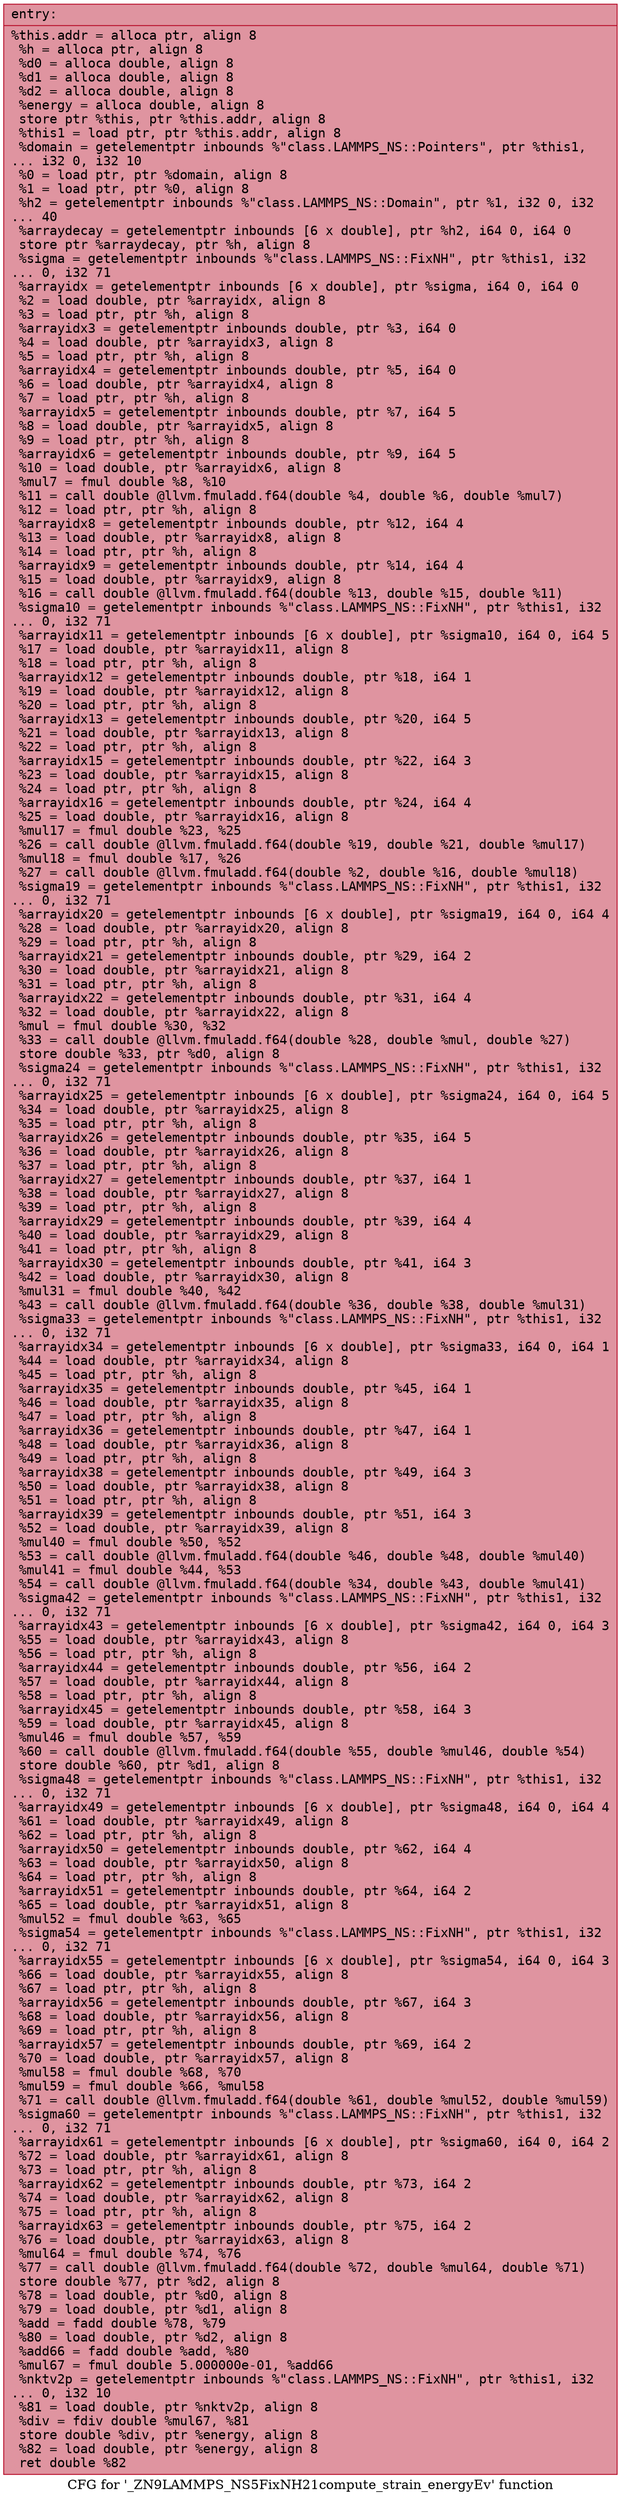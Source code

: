 digraph "CFG for '_ZN9LAMMPS_NS5FixNH21compute_strain_energyEv' function" {
	label="CFG for '_ZN9LAMMPS_NS5FixNH21compute_strain_energyEv' function";

	Node0x55b2c7dbc1b0 [shape=record,color="#b70d28ff", style=filled, fillcolor="#b70d2870" fontname="Courier",label="{entry:\l|  %this.addr = alloca ptr, align 8\l  %h = alloca ptr, align 8\l  %d0 = alloca double, align 8\l  %d1 = alloca double, align 8\l  %d2 = alloca double, align 8\l  %energy = alloca double, align 8\l  store ptr %this, ptr %this.addr, align 8\l  %this1 = load ptr, ptr %this.addr, align 8\l  %domain = getelementptr inbounds %\"class.LAMMPS_NS::Pointers\", ptr %this1,\l... i32 0, i32 10\l  %0 = load ptr, ptr %domain, align 8\l  %1 = load ptr, ptr %0, align 8\l  %h2 = getelementptr inbounds %\"class.LAMMPS_NS::Domain\", ptr %1, i32 0, i32\l... 40\l  %arraydecay = getelementptr inbounds [6 x double], ptr %h2, i64 0, i64 0\l  store ptr %arraydecay, ptr %h, align 8\l  %sigma = getelementptr inbounds %\"class.LAMMPS_NS::FixNH\", ptr %this1, i32\l... 0, i32 71\l  %arrayidx = getelementptr inbounds [6 x double], ptr %sigma, i64 0, i64 0\l  %2 = load double, ptr %arrayidx, align 8\l  %3 = load ptr, ptr %h, align 8\l  %arrayidx3 = getelementptr inbounds double, ptr %3, i64 0\l  %4 = load double, ptr %arrayidx3, align 8\l  %5 = load ptr, ptr %h, align 8\l  %arrayidx4 = getelementptr inbounds double, ptr %5, i64 0\l  %6 = load double, ptr %arrayidx4, align 8\l  %7 = load ptr, ptr %h, align 8\l  %arrayidx5 = getelementptr inbounds double, ptr %7, i64 5\l  %8 = load double, ptr %arrayidx5, align 8\l  %9 = load ptr, ptr %h, align 8\l  %arrayidx6 = getelementptr inbounds double, ptr %9, i64 5\l  %10 = load double, ptr %arrayidx6, align 8\l  %mul7 = fmul double %8, %10\l  %11 = call double @llvm.fmuladd.f64(double %4, double %6, double %mul7)\l  %12 = load ptr, ptr %h, align 8\l  %arrayidx8 = getelementptr inbounds double, ptr %12, i64 4\l  %13 = load double, ptr %arrayidx8, align 8\l  %14 = load ptr, ptr %h, align 8\l  %arrayidx9 = getelementptr inbounds double, ptr %14, i64 4\l  %15 = load double, ptr %arrayidx9, align 8\l  %16 = call double @llvm.fmuladd.f64(double %13, double %15, double %11)\l  %sigma10 = getelementptr inbounds %\"class.LAMMPS_NS::FixNH\", ptr %this1, i32\l... 0, i32 71\l  %arrayidx11 = getelementptr inbounds [6 x double], ptr %sigma10, i64 0, i64 5\l  %17 = load double, ptr %arrayidx11, align 8\l  %18 = load ptr, ptr %h, align 8\l  %arrayidx12 = getelementptr inbounds double, ptr %18, i64 1\l  %19 = load double, ptr %arrayidx12, align 8\l  %20 = load ptr, ptr %h, align 8\l  %arrayidx13 = getelementptr inbounds double, ptr %20, i64 5\l  %21 = load double, ptr %arrayidx13, align 8\l  %22 = load ptr, ptr %h, align 8\l  %arrayidx15 = getelementptr inbounds double, ptr %22, i64 3\l  %23 = load double, ptr %arrayidx15, align 8\l  %24 = load ptr, ptr %h, align 8\l  %arrayidx16 = getelementptr inbounds double, ptr %24, i64 4\l  %25 = load double, ptr %arrayidx16, align 8\l  %mul17 = fmul double %23, %25\l  %26 = call double @llvm.fmuladd.f64(double %19, double %21, double %mul17)\l  %mul18 = fmul double %17, %26\l  %27 = call double @llvm.fmuladd.f64(double %2, double %16, double %mul18)\l  %sigma19 = getelementptr inbounds %\"class.LAMMPS_NS::FixNH\", ptr %this1, i32\l... 0, i32 71\l  %arrayidx20 = getelementptr inbounds [6 x double], ptr %sigma19, i64 0, i64 4\l  %28 = load double, ptr %arrayidx20, align 8\l  %29 = load ptr, ptr %h, align 8\l  %arrayidx21 = getelementptr inbounds double, ptr %29, i64 2\l  %30 = load double, ptr %arrayidx21, align 8\l  %31 = load ptr, ptr %h, align 8\l  %arrayidx22 = getelementptr inbounds double, ptr %31, i64 4\l  %32 = load double, ptr %arrayidx22, align 8\l  %mul = fmul double %30, %32\l  %33 = call double @llvm.fmuladd.f64(double %28, double %mul, double %27)\l  store double %33, ptr %d0, align 8\l  %sigma24 = getelementptr inbounds %\"class.LAMMPS_NS::FixNH\", ptr %this1, i32\l... 0, i32 71\l  %arrayidx25 = getelementptr inbounds [6 x double], ptr %sigma24, i64 0, i64 5\l  %34 = load double, ptr %arrayidx25, align 8\l  %35 = load ptr, ptr %h, align 8\l  %arrayidx26 = getelementptr inbounds double, ptr %35, i64 5\l  %36 = load double, ptr %arrayidx26, align 8\l  %37 = load ptr, ptr %h, align 8\l  %arrayidx27 = getelementptr inbounds double, ptr %37, i64 1\l  %38 = load double, ptr %arrayidx27, align 8\l  %39 = load ptr, ptr %h, align 8\l  %arrayidx29 = getelementptr inbounds double, ptr %39, i64 4\l  %40 = load double, ptr %arrayidx29, align 8\l  %41 = load ptr, ptr %h, align 8\l  %arrayidx30 = getelementptr inbounds double, ptr %41, i64 3\l  %42 = load double, ptr %arrayidx30, align 8\l  %mul31 = fmul double %40, %42\l  %43 = call double @llvm.fmuladd.f64(double %36, double %38, double %mul31)\l  %sigma33 = getelementptr inbounds %\"class.LAMMPS_NS::FixNH\", ptr %this1, i32\l... 0, i32 71\l  %arrayidx34 = getelementptr inbounds [6 x double], ptr %sigma33, i64 0, i64 1\l  %44 = load double, ptr %arrayidx34, align 8\l  %45 = load ptr, ptr %h, align 8\l  %arrayidx35 = getelementptr inbounds double, ptr %45, i64 1\l  %46 = load double, ptr %arrayidx35, align 8\l  %47 = load ptr, ptr %h, align 8\l  %arrayidx36 = getelementptr inbounds double, ptr %47, i64 1\l  %48 = load double, ptr %arrayidx36, align 8\l  %49 = load ptr, ptr %h, align 8\l  %arrayidx38 = getelementptr inbounds double, ptr %49, i64 3\l  %50 = load double, ptr %arrayidx38, align 8\l  %51 = load ptr, ptr %h, align 8\l  %arrayidx39 = getelementptr inbounds double, ptr %51, i64 3\l  %52 = load double, ptr %arrayidx39, align 8\l  %mul40 = fmul double %50, %52\l  %53 = call double @llvm.fmuladd.f64(double %46, double %48, double %mul40)\l  %mul41 = fmul double %44, %53\l  %54 = call double @llvm.fmuladd.f64(double %34, double %43, double %mul41)\l  %sigma42 = getelementptr inbounds %\"class.LAMMPS_NS::FixNH\", ptr %this1, i32\l... 0, i32 71\l  %arrayidx43 = getelementptr inbounds [6 x double], ptr %sigma42, i64 0, i64 3\l  %55 = load double, ptr %arrayidx43, align 8\l  %56 = load ptr, ptr %h, align 8\l  %arrayidx44 = getelementptr inbounds double, ptr %56, i64 2\l  %57 = load double, ptr %arrayidx44, align 8\l  %58 = load ptr, ptr %h, align 8\l  %arrayidx45 = getelementptr inbounds double, ptr %58, i64 3\l  %59 = load double, ptr %arrayidx45, align 8\l  %mul46 = fmul double %57, %59\l  %60 = call double @llvm.fmuladd.f64(double %55, double %mul46, double %54)\l  store double %60, ptr %d1, align 8\l  %sigma48 = getelementptr inbounds %\"class.LAMMPS_NS::FixNH\", ptr %this1, i32\l... 0, i32 71\l  %arrayidx49 = getelementptr inbounds [6 x double], ptr %sigma48, i64 0, i64 4\l  %61 = load double, ptr %arrayidx49, align 8\l  %62 = load ptr, ptr %h, align 8\l  %arrayidx50 = getelementptr inbounds double, ptr %62, i64 4\l  %63 = load double, ptr %arrayidx50, align 8\l  %64 = load ptr, ptr %h, align 8\l  %arrayidx51 = getelementptr inbounds double, ptr %64, i64 2\l  %65 = load double, ptr %arrayidx51, align 8\l  %mul52 = fmul double %63, %65\l  %sigma54 = getelementptr inbounds %\"class.LAMMPS_NS::FixNH\", ptr %this1, i32\l... 0, i32 71\l  %arrayidx55 = getelementptr inbounds [6 x double], ptr %sigma54, i64 0, i64 3\l  %66 = load double, ptr %arrayidx55, align 8\l  %67 = load ptr, ptr %h, align 8\l  %arrayidx56 = getelementptr inbounds double, ptr %67, i64 3\l  %68 = load double, ptr %arrayidx56, align 8\l  %69 = load ptr, ptr %h, align 8\l  %arrayidx57 = getelementptr inbounds double, ptr %69, i64 2\l  %70 = load double, ptr %arrayidx57, align 8\l  %mul58 = fmul double %68, %70\l  %mul59 = fmul double %66, %mul58\l  %71 = call double @llvm.fmuladd.f64(double %61, double %mul52, double %mul59)\l  %sigma60 = getelementptr inbounds %\"class.LAMMPS_NS::FixNH\", ptr %this1, i32\l... 0, i32 71\l  %arrayidx61 = getelementptr inbounds [6 x double], ptr %sigma60, i64 0, i64 2\l  %72 = load double, ptr %arrayidx61, align 8\l  %73 = load ptr, ptr %h, align 8\l  %arrayidx62 = getelementptr inbounds double, ptr %73, i64 2\l  %74 = load double, ptr %arrayidx62, align 8\l  %75 = load ptr, ptr %h, align 8\l  %arrayidx63 = getelementptr inbounds double, ptr %75, i64 2\l  %76 = load double, ptr %arrayidx63, align 8\l  %mul64 = fmul double %74, %76\l  %77 = call double @llvm.fmuladd.f64(double %72, double %mul64, double %71)\l  store double %77, ptr %d2, align 8\l  %78 = load double, ptr %d0, align 8\l  %79 = load double, ptr %d1, align 8\l  %add = fadd double %78, %79\l  %80 = load double, ptr %d2, align 8\l  %add66 = fadd double %add, %80\l  %mul67 = fmul double 5.000000e-01, %add66\l  %nktv2p = getelementptr inbounds %\"class.LAMMPS_NS::FixNH\", ptr %this1, i32\l... 0, i32 10\l  %81 = load double, ptr %nktv2p, align 8\l  %div = fdiv double %mul67, %81\l  store double %div, ptr %energy, align 8\l  %82 = load double, ptr %energy, align 8\l  ret double %82\l}"];
}
